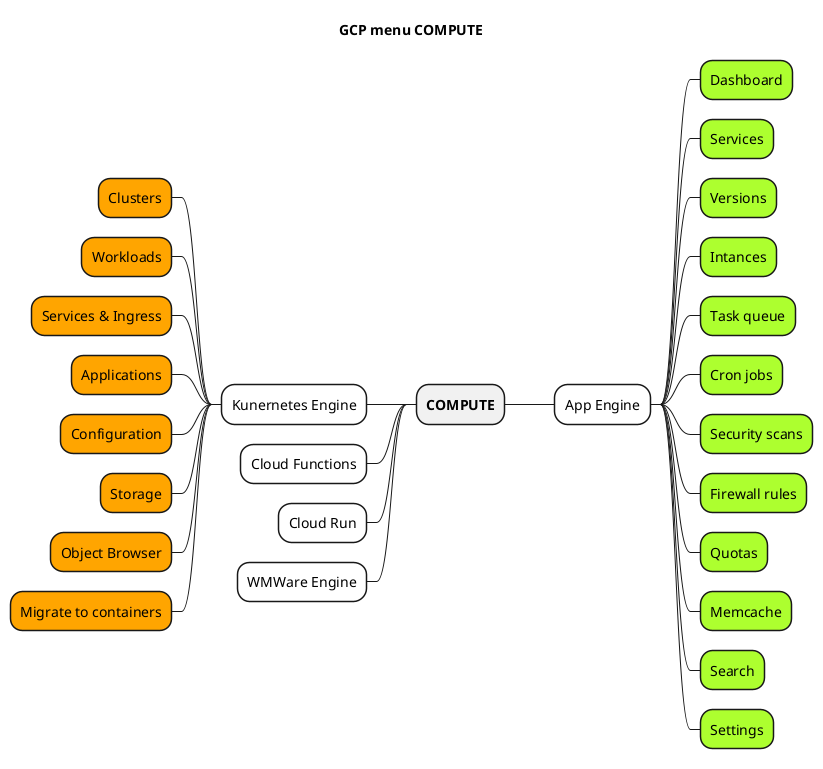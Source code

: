 @startmindmap
title GCP menu COMPUTE

* **COMPUTE**
**[#White] App Engine
***[#GreenYellow] Dashboard
***[#GreenYellow] Services
***[#GreenYellow] Versions
***[#GreenYellow] Intances
***[#GreenYellow] Task queue
***[#GreenYellow] Cron jobs
***[#GreenYellow] Security scans
***[#GreenYellow] Firewall rules
***[#GreenYellow] Quotas
***[#GreenYellow] Memcache
***[#GreenYellow] Search
***[#GreenYellow] Settings

--[#White] Kunernetes Engine
---[#Orange] Clusters
---[#Orange] Workloads
---[#Orange] Services & Ingress
---[#Orange] Applications
---[#Orange] Configuration
---[#Orange] Storage
---[#Orange] Object Browser
---[#Orange] Migrate to containers

--[#White] Cloud Functions

--[#White] Cloud Run

--[#White] WMWare Engine


@endmindmap
